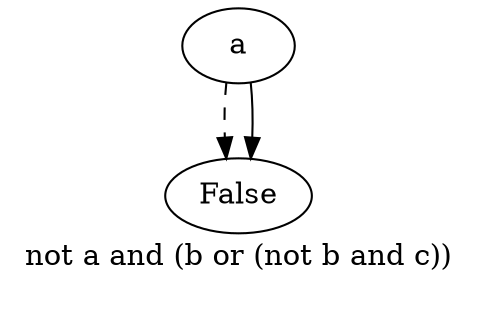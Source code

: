 digraph{
label="not a and (b or (not b and c))\n\n"
2746076261392[label=a]2746076264112[label="False
"]
2746076261392 -> 2746076264112[style=dashed label="" fontcolor = gray]
2746076264112[label="False
"]
2746076261392 -> 2746076264112 [label="" fontcolor = gray]
}
